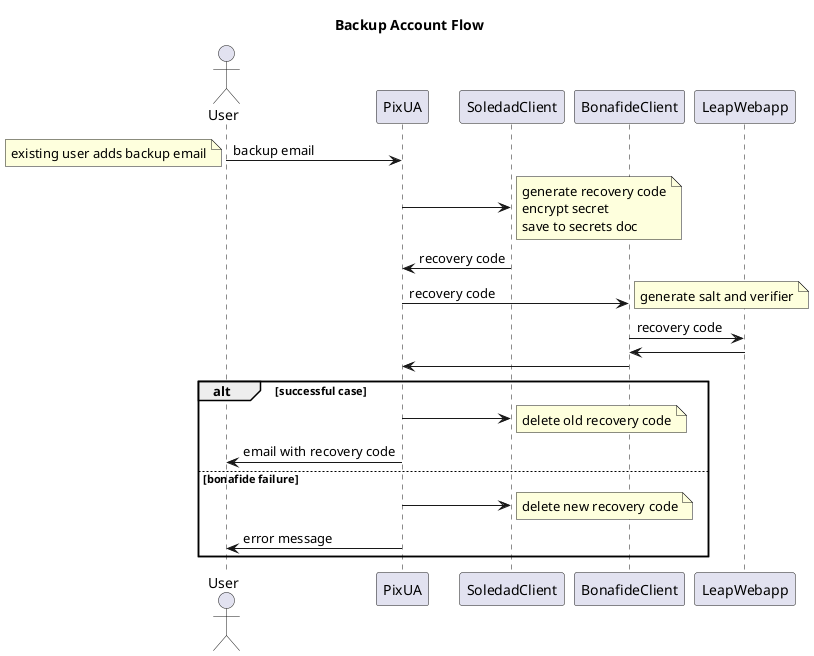 @startuml
title Backup Account Flow

actor User

User -> PixUA : backup email
note left
  existing user adds backup email
end note

PixUA -> SoledadClient
note right
  generate recovery code
  encrypt secret
  save to secrets doc
end note

SoledadClient -> PixUA: recovery code

PixUA -> BonafideClient : recovery code
note right
  generate salt and verifier
end note

BonafideClient -> LeapWebapp : recovery code

LeapWebapp -> BonafideClient
BonafideClient -> PixUA

alt successful case
  PixUA -> SoledadClient
  note right: delete old recovery code
  PixUA -> User : email with recovery code
else bonafide failure
  PixUA -> SoledadClient
  note right: delete new recovery code
  PixUA -> User : error message
end
@enduml
